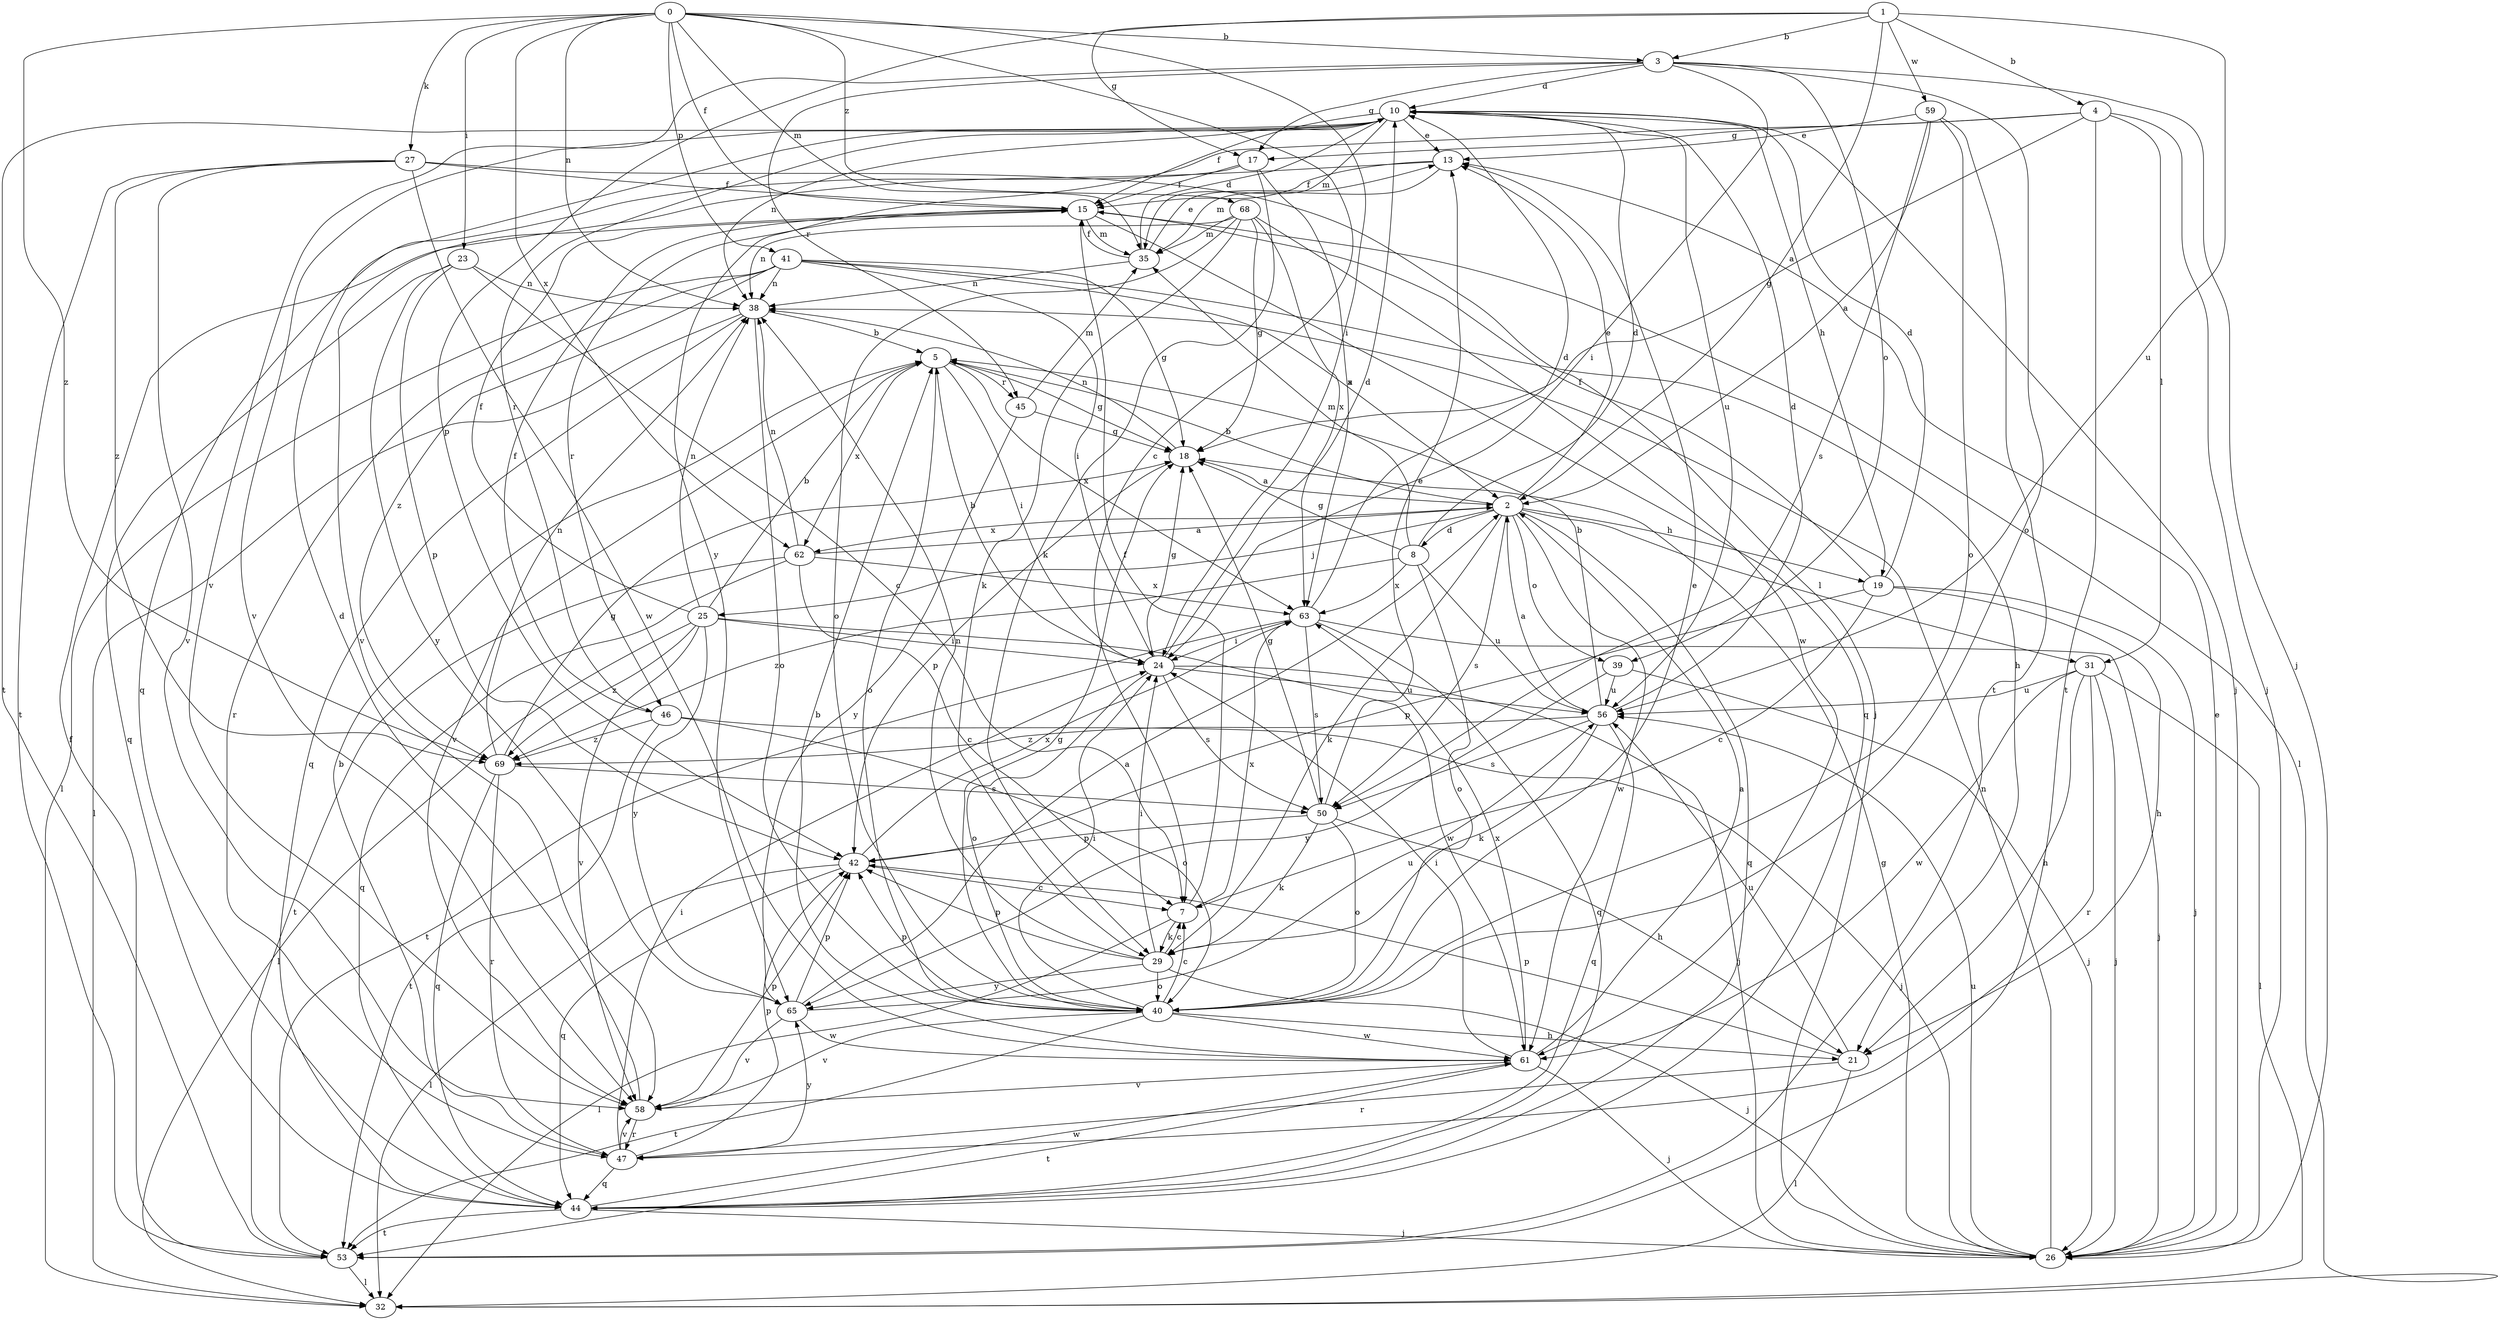 strict digraph  {
0;
1;
2;
3;
4;
5;
7;
8;
10;
13;
15;
17;
18;
19;
21;
23;
24;
25;
26;
27;
29;
31;
32;
35;
38;
39;
40;
41;
42;
44;
45;
46;
47;
50;
53;
56;
58;
59;
61;
62;
63;
65;
68;
69;
0 -> 3  [label=b];
0 -> 7  [label=c];
0 -> 15  [label=f];
0 -> 23  [label=i];
0 -> 24  [label=i];
0 -> 27  [label=k];
0 -> 35  [label=m];
0 -> 38  [label=n];
0 -> 41  [label=p];
0 -> 62  [label=x];
0 -> 68  [label=z];
0 -> 69  [label=z];
1 -> 2  [label=a];
1 -> 3  [label=b];
1 -> 4  [label=b];
1 -> 17  [label=g];
1 -> 42  [label=p];
1 -> 56  [label=u];
1 -> 59  [label=w];
2 -> 5  [label=b];
2 -> 8  [label=d];
2 -> 13  [label=e];
2 -> 19  [label=h];
2 -> 25  [label=j];
2 -> 29  [label=k];
2 -> 31  [label=l];
2 -> 39  [label=o];
2 -> 44  [label=q];
2 -> 50  [label=s];
2 -> 61  [label=w];
2 -> 62  [label=x];
3 -> 10  [label=d];
3 -> 17  [label=g];
3 -> 24  [label=i];
3 -> 26  [label=j];
3 -> 39  [label=o];
3 -> 40  [label=o];
3 -> 45  [label=r];
3 -> 58  [label=v];
4 -> 17  [label=g];
4 -> 18  [label=g];
4 -> 26  [label=j];
4 -> 31  [label=l];
4 -> 53  [label=t];
4 -> 65  [label=y];
5 -> 18  [label=g];
5 -> 24  [label=i];
5 -> 40  [label=o];
5 -> 45  [label=r];
5 -> 58  [label=v];
5 -> 62  [label=x];
5 -> 63  [label=x];
7 -> 15  [label=f];
7 -> 29  [label=k];
7 -> 32  [label=l];
7 -> 63  [label=x];
8 -> 10  [label=d];
8 -> 18  [label=g];
8 -> 35  [label=m];
8 -> 40  [label=o];
8 -> 56  [label=u];
8 -> 63  [label=x];
8 -> 69  [label=z];
10 -> 13  [label=e];
10 -> 15  [label=f];
10 -> 19  [label=h];
10 -> 26  [label=j];
10 -> 35  [label=m];
10 -> 38  [label=n];
10 -> 46  [label=r];
10 -> 53  [label=t];
10 -> 56  [label=u];
10 -> 58  [label=v];
13 -> 15  [label=f];
13 -> 35  [label=m];
13 -> 58  [label=v];
15 -> 32  [label=l];
15 -> 35  [label=m];
15 -> 44  [label=q];
15 -> 46  [label=r];
17 -> 15  [label=f];
17 -> 29  [label=k];
17 -> 44  [label=q];
17 -> 63  [label=x];
18 -> 2  [label=a];
18 -> 38  [label=n];
18 -> 42  [label=p];
19 -> 7  [label=c];
19 -> 10  [label=d];
19 -> 15  [label=f];
19 -> 21  [label=h];
19 -> 26  [label=j];
19 -> 42  [label=p];
21 -> 32  [label=l];
21 -> 42  [label=p];
21 -> 47  [label=r];
21 -> 56  [label=u];
23 -> 7  [label=c];
23 -> 38  [label=n];
23 -> 42  [label=p];
23 -> 44  [label=q];
23 -> 65  [label=y];
24 -> 5  [label=b];
24 -> 10  [label=d];
24 -> 18  [label=g];
24 -> 26  [label=j];
24 -> 40  [label=o];
24 -> 50  [label=s];
24 -> 56  [label=u];
25 -> 5  [label=b];
25 -> 15  [label=f];
25 -> 24  [label=i];
25 -> 32  [label=l];
25 -> 38  [label=n];
25 -> 58  [label=v];
25 -> 61  [label=w];
25 -> 65  [label=y];
25 -> 69  [label=z];
26 -> 13  [label=e];
26 -> 18  [label=g];
26 -> 38  [label=n];
26 -> 56  [label=u];
27 -> 15  [label=f];
27 -> 26  [label=j];
27 -> 53  [label=t];
27 -> 58  [label=v];
27 -> 61  [label=w];
27 -> 69  [label=z];
29 -> 7  [label=c];
29 -> 24  [label=i];
29 -> 26  [label=j];
29 -> 38  [label=n];
29 -> 40  [label=o];
29 -> 42  [label=p];
29 -> 65  [label=y];
31 -> 21  [label=h];
31 -> 26  [label=j];
31 -> 32  [label=l];
31 -> 47  [label=r];
31 -> 56  [label=u];
31 -> 61  [label=w];
35 -> 10  [label=d];
35 -> 13  [label=e];
35 -> 15  [label=f];
35 -> 38  [label=n];
38 -> 5  [label=b];
38 -> 32  [label=l];
38 -> 40  [label=o];
38 -> 44  [label=q];
39 -> 26  [label=j];
39 -> 56  [label=u];
39 -> 65  [label=y];
40 -> 7  [label=c];
40 -> 13  [label=e];
40 -> 18  [label=g];
40 -> 21  [label=h];
40 -> 24  [label=i];
40 -> 42  [label=p];
40 -> 53  [label=t];
40 -> 58  [label=v];
40 -> 61  [label=w];
41 -> 2  [label=a];
41 -> 18  [label=g];
41 -> 21  [label=h];
41 -> 24  [label=i];
41 -> 32  [label=l];
41 -> 38  [label=n];
41 -> 47  [label=r];
41 -> 69  [label=z];
42 -> 7  [label=c];
42 -> 32  [label=l];
42 -> 44  [label=q];
42 -> 63  [label=x];
44 -> 26  [label=j];
44 -> 53  [label=t];
44 -> 61  [label=w];
45 -> 18  [label=g];
45 -> 35  [label=m];
45 -> 65  [label=y];
46 -> 15  [label=f];
46 -> 26  [label=j];
46 -> 40  [label=o];
46 -> 53  [label=t];
46 -> 69  [label=z];
47 -> 5  [label=b];
47 -> 24  [label=i];
47 -> 42  [label=p];
47 -> 44  [label=q];
47 -> 58  [label=v];
47 -> 65  [label=y];
50 -> 13  [label=e];
50 -> 18  [label=g];
50 -> 21  [label=h];
50 -> 29  [label=k];
50 -> 40  [label=o];
50 -> 42  [label=p];
53 -> 15  [label=f];
53 -> 32  [label=l];
56 -> 2  [label=a];
56 -> 5  [label=b];
56 -> 10  [label=d];
56 -> 29  [label=k];
56 -> 44  [label=q];
56 -> 50  [label=s];
56 -> 69  [label=z];
58 -> 10  [label=d];
58 -> 42  [label=p];
58 -> 47  [label=r];
59 -> 2  [label=a];
59 -> 13  [label=e];
59 -> 40  [label=o];
59 -> 50  [label=s];
59 -> 53  [label=t];
61 -> 2  [label=a];
61 -> 5  [label=b];
61 -> 24  [label=i];
61 -> 26  [label=j];
61 -> 53  [label=t];
61 -> 58  [label=v];
61 -> 63  [label=x];
62 -> 2  [label=a];
62 -> 7  [label=c];
62 -> 38  [label=n];
62 -> 44  [label=q];
62 -> 53  [label=t];
62 -> 63  [label=x];
63 -> 10  [label=d];
63 -> 24  [label=i];
63 -> 26  [label=j];
63 -> 44  [label=q];
63 -> 50  [label=s];
63 -> 53  [label=t];
65 -> 2  [label=a];
65 -> 42  [label=p];
65 -> 56  [label=u];
65 -> 58  [label=v];
65 -> 61  [label=w];
68 -> 18  [label=g];
68 -> 29  [label=k];
68 -> 35  [label=m];
68 -> 38  [label=n];
68 -> 40  [label=o];
68 -> 61  [label=w];
68 -> 63  [label=x];
69 -> 18  [label=g];
69 -> 38  [label=n];
69 -> 44  [label=q];
69 -> 47  [label=r];
69 -> 50  [label=s];
}
